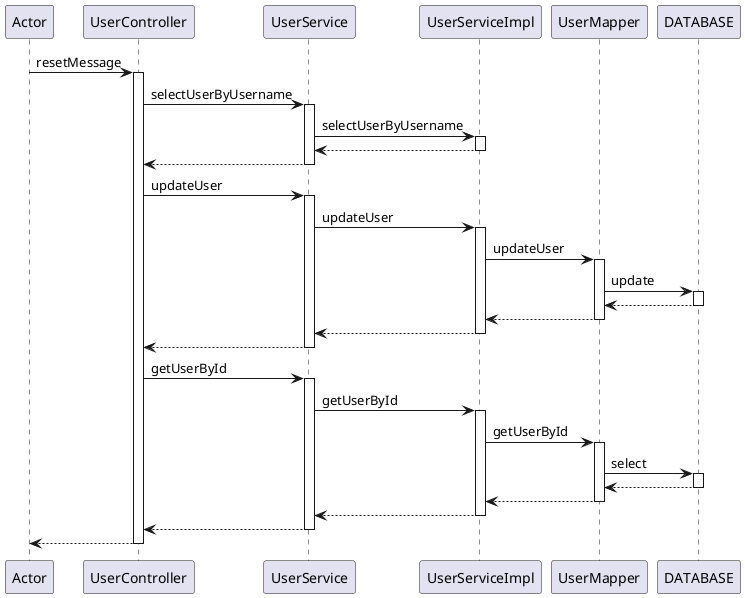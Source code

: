@startuml
participant Actor
Actor -> UserController : resetMessage
activate UserController
UserController -> UserService : selectUserByUsername
activate UserService
UserService -> UserServiceImpl : selectUserByUsername
activate UserServiceImpl
UserServiceImpl --> UserService
deactivate UserServiceImpl
UserService --> UserController
deactivate UserService
UserController -> UserService : updateUser
activate UserService
UserService -> UserServiceImpl : updateUser
activate UserServiceImpl

UserServiceImpl -> UserMapper : updateUser
activate UserMapper
UserMapper -> DATABASE : update
activate DATABASE
DATABASE --> UserMapper
deactivate DATABASE
UserMapper --> UserServiceImpl
deactivate UserMapper

UserServiceImpl --> UserService
deactivate UserServiceImpl
UserService --> UserController
deactivate UserService
UserController -> UserService : getUserById
activate UserService
UserService -> UserServiceImpl : getUserById
activate UserServiceImpl

UserServiceImpl -> UserMapper : getUserById
activate UserMapper
UserMapper -> DATABASE : select
activate DATABASE
DATABASE --> UserMapper
deactivate DATABASE
UserMapper --> UserServiceImpl
deactivate UserMapper

UserServiceImpl --> UserService
deactivate UserServiceImpl
UserService --> UserController
deactivate UserService
return
@enduml